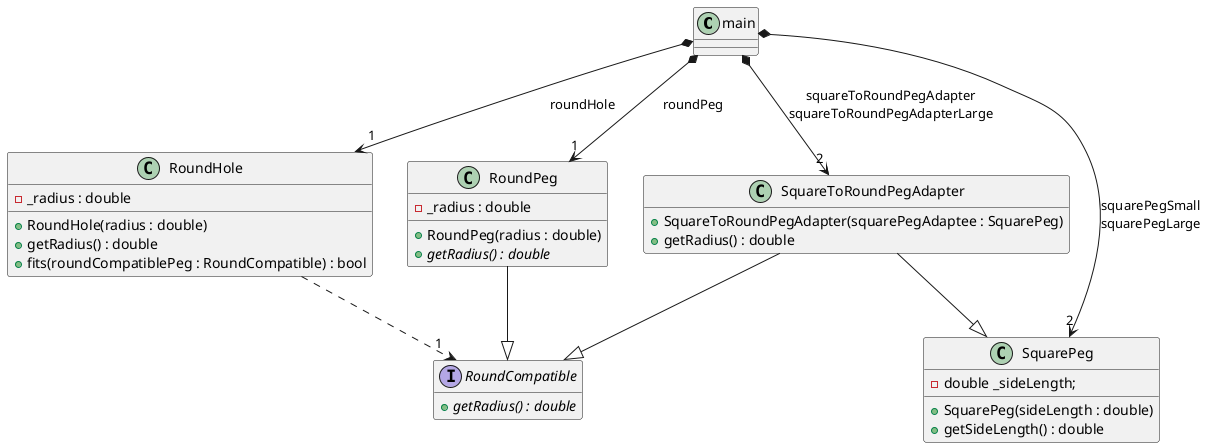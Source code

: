 @startuml
'https://plantuml.com/class-diagram

class main

class RoundHole {
    + RoundHole(radius : double)
    + getRadius() : double
    + fits(roundCompatiblePeg : RoundCompatible) : bool

    - _radius : double
}

main *--> "1" RoundHole : roundHole
RoundHole ..> "1" RoundCompatible

interface RoundCompatible {
    + {abstract} getRadius() : double
}

hide RoundCompatible fields

class RoundPeg {
    + RoundPeg(radius : double)
    + {abstract} getRadius() : double

    - _radius : double
}

main *--> "1" RoundPeg : roundPeg
RoundPeg --|> RoundCompatible

class SquarePeg {
    + SquarePeg(sideLength : double)
    + getSideLength() : double

    - double _sideLength;
}

main *--> "2" SquarePeg : squarePegSmall\nsquarePegLarge

class SquareToRoundPegAdapter {
    + SquareToRoundPegAdapter(squarePegAdaptee : SquarePeg)
    + getRadius() : double
}

hide SquareToRoundPegAdapter fields

main *--> "2" SquareToRoundPegAdapter : squareToRoundPegAdapter\nsquareToRoundPegAdapterLarge
SquareToRoundPegAdapter --|> RoundCompatible
SquareToRoundPegAdapter --|> SquarePeg

@enduml
